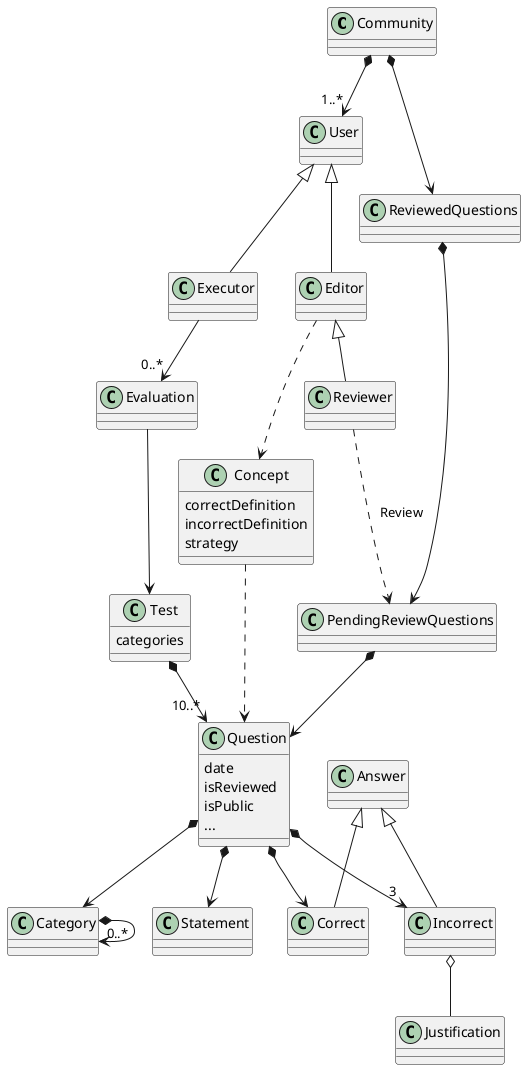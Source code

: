 @startuml OpoTestDomain

class Community

class User

class Reviewer

class Editor 

class Executor

class Evaluation

class Category 

class Test {
    categories
}

class PendingReviewQuestions

class ReviewedQuestions

class Concept {
    correctDefinition
    incorrectDefinition
    strategy
}

class Question {
    date
    isReviewed
    isPublic
    ...
}

class Statement

class Answer 

class Correct

Class Incorrect

Class Justification


Community *--> "1..*" User
Community *--> ReviewedQuestions


User <|-- Editor
Editor <|--  Reviewer
User <|-- Executor

PendingReviewQuestions *--> Question
ReviewedQuestions *--> PendingReviewQuestions

Executor --> "0..*" Evaluation
Evaluation --> Test

Editor ..> Concept
Concept ..> Question
Reviewer ..> PendingReviewQuestions : Review

Test *--> "10..*" Question
Question *-->   Statement
Question *--> "3" Incorrect
Question *-->   Correct
Answer <|-- Correct
Answer <|-- Incorrect
Incorrect o-- Justification

Question *--> Category
Category *-->"0..*" Category







